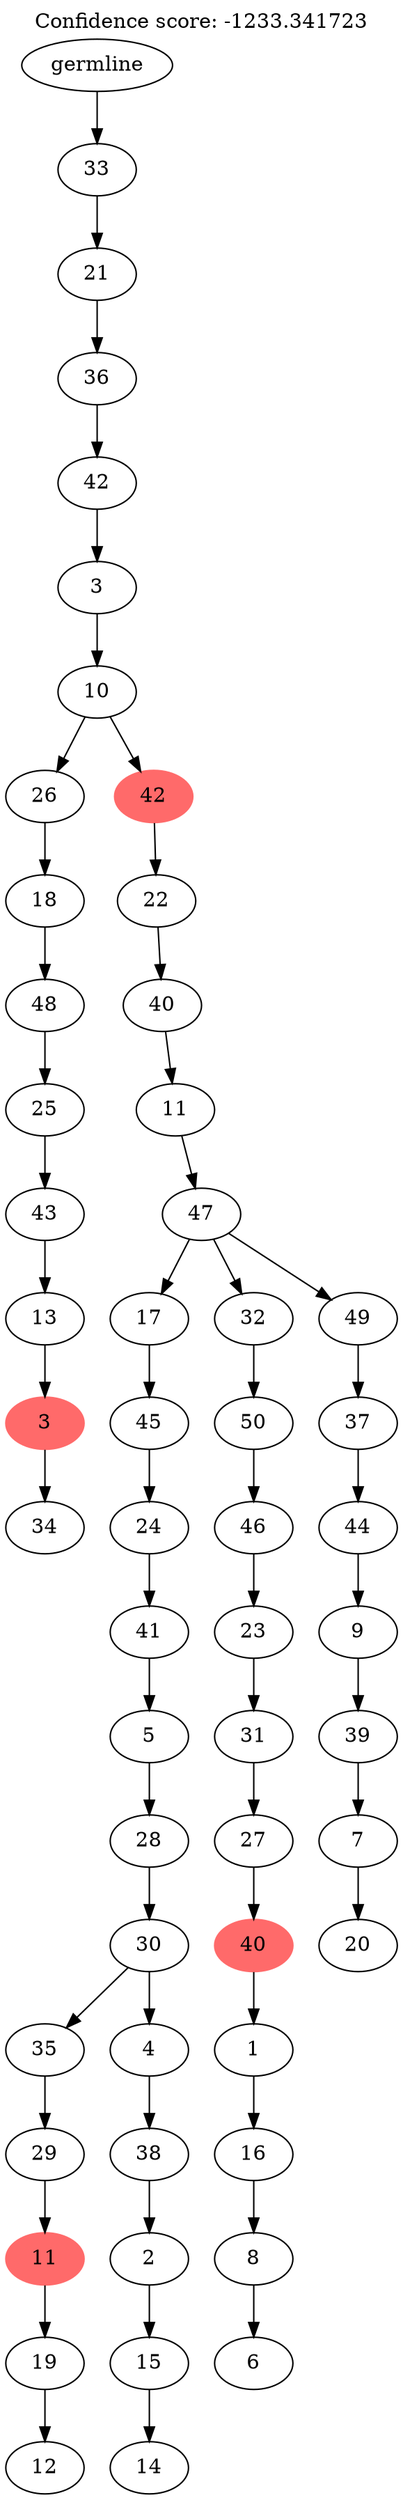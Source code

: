 digraph g {
	"53" -> "54";
	"54" [label="34"];
	"52" -> "53";
	"53" [color=indianred1, style=filled, label="3"];
	"51" -> "52";
	"52" [label="13"];
	"50" -> "51";
	"51" [label="43"];
	"49" -> "50";
	"50" [label="25"];
	"48" -> "49";
	"49" [label="48"];
	"47" -> "48";
	"48" [label="18"];
	"45" -> "46";
	"46" [label="12"];
	"44" -> "45";
	"45" [label="19"];
	"43" -> "44";
	"44" [color=indianred1, style=filled, label="11"];
	"42" -> "43";
	"43" [label="29"];
	"40" -> "41";
	"41" [label="14"];
	"39" -> "40";
	"40" [label="15"];
	"38" -> "39";
	"39" [label="2"];
	"37" -> "38";
	"38" [label="38"];
	"36" -> "37";
	"37" [label="4"];
	"36" -> "42";
	"42" [label="35"];
	"35" -> "36";
	"36" [label="30"];
	"34" -> "35";
	"35" [label="28"];
	"33" -> "34";
	"34" [label="5"];
	"32" -> "33";
	"33" [label="41"];
	"31" -> "32";
	"32" [label="24"];
	"30" -> "31";
	"31" [label="45"];
	"28" -> "29";
	"29" [label="6"];
	"27" -> "28";
	"28" [label="8"];
	"26" -> "27";
	"27" [label="16"];
	"25" -> "26";
	"26" [label="1"];
	"24" -> "25";
	"25" [color=indianred1, style=filled, label="40"];
	"23" -> "24";
	"24" [label="27"];
	"22" -> "23";
	"23" [label="31"];
	"21" -> "22";
	"22" [label="23"];
	"20" -> "21";
	"21" [label="46"];
	"19" -> "20";
	"20" [label="50"];
	"17" -> "18";
	"18" [label="20"];
	"16" -> "17";
	"17" [label="7"];
	"15" -> "16";
	"16" [label="39"];
	"14" -> "15";
	"15" [label="9"];
	"13" -> "14";
	"14" [label="44"];
	"12" -> "13";
	"13" [label="37"];
	"11" -> "12";
	"12" [label="49"];
	"11" -> "19";
	"19" [label="32"];
	"11" -> "30";
	"30" [label="17"];
	"10" -> "11";
	"11" [label="47"];
	"9" -> "10";
	"10" [label="11"];
	"8" -> "9";
	"9" [label="40"];
	"7" -> "8";
	"8" [label="22"];
	"6" -> "7";
	"7" [color=indianred1, style=filled, label="42"];
	"6" -> "47";
	"47" [label="26"];
	"5" -> "6";
	"6" [label="10"];
	"4" -> "5";
	"5" [label="3"];
	"3" -> "4";
	"4" [label="42"];
	"2" -> "3";
	"3" [label="36"];
	"1" -> "2";
	"2" [label="21"];
	"0" -> "1";
	"1" [label="33"];
	"0" [label="germline"];
	labelloc="t";
	label="Confidence score: -1233.341723";
}
